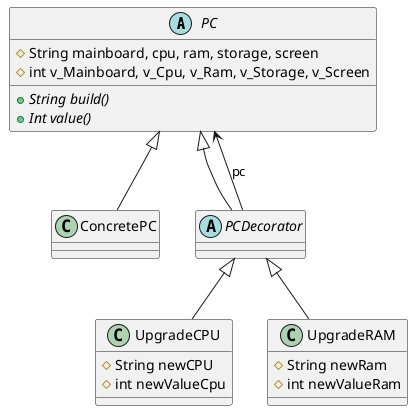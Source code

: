 @startuml
'https://plantuml.com/class-diagram

abstract class PC{
    # String mainboard, cpu, ram, storage, screen
    # int v_Mainboard, v_Cpu, v_Ram, v_Storage, v_Screen
    +{abstract} String build()
    +{abstract} Int value()
}
class ConcretePC
abstract PCDecorator
class UpgradeCPU
{
    #String newCPU
    #int newValueCpu
}
class UpgradeRAM
{
    #String newRam
    #int newValueRam
}

PC <|-- ConcretePC
PC <|-- PCDecorator
PCDecorator --> PC: pc
PCDecorator <|-- UpgradeCPU
PCDecorator <|-- UpgradeRAM
@enduml